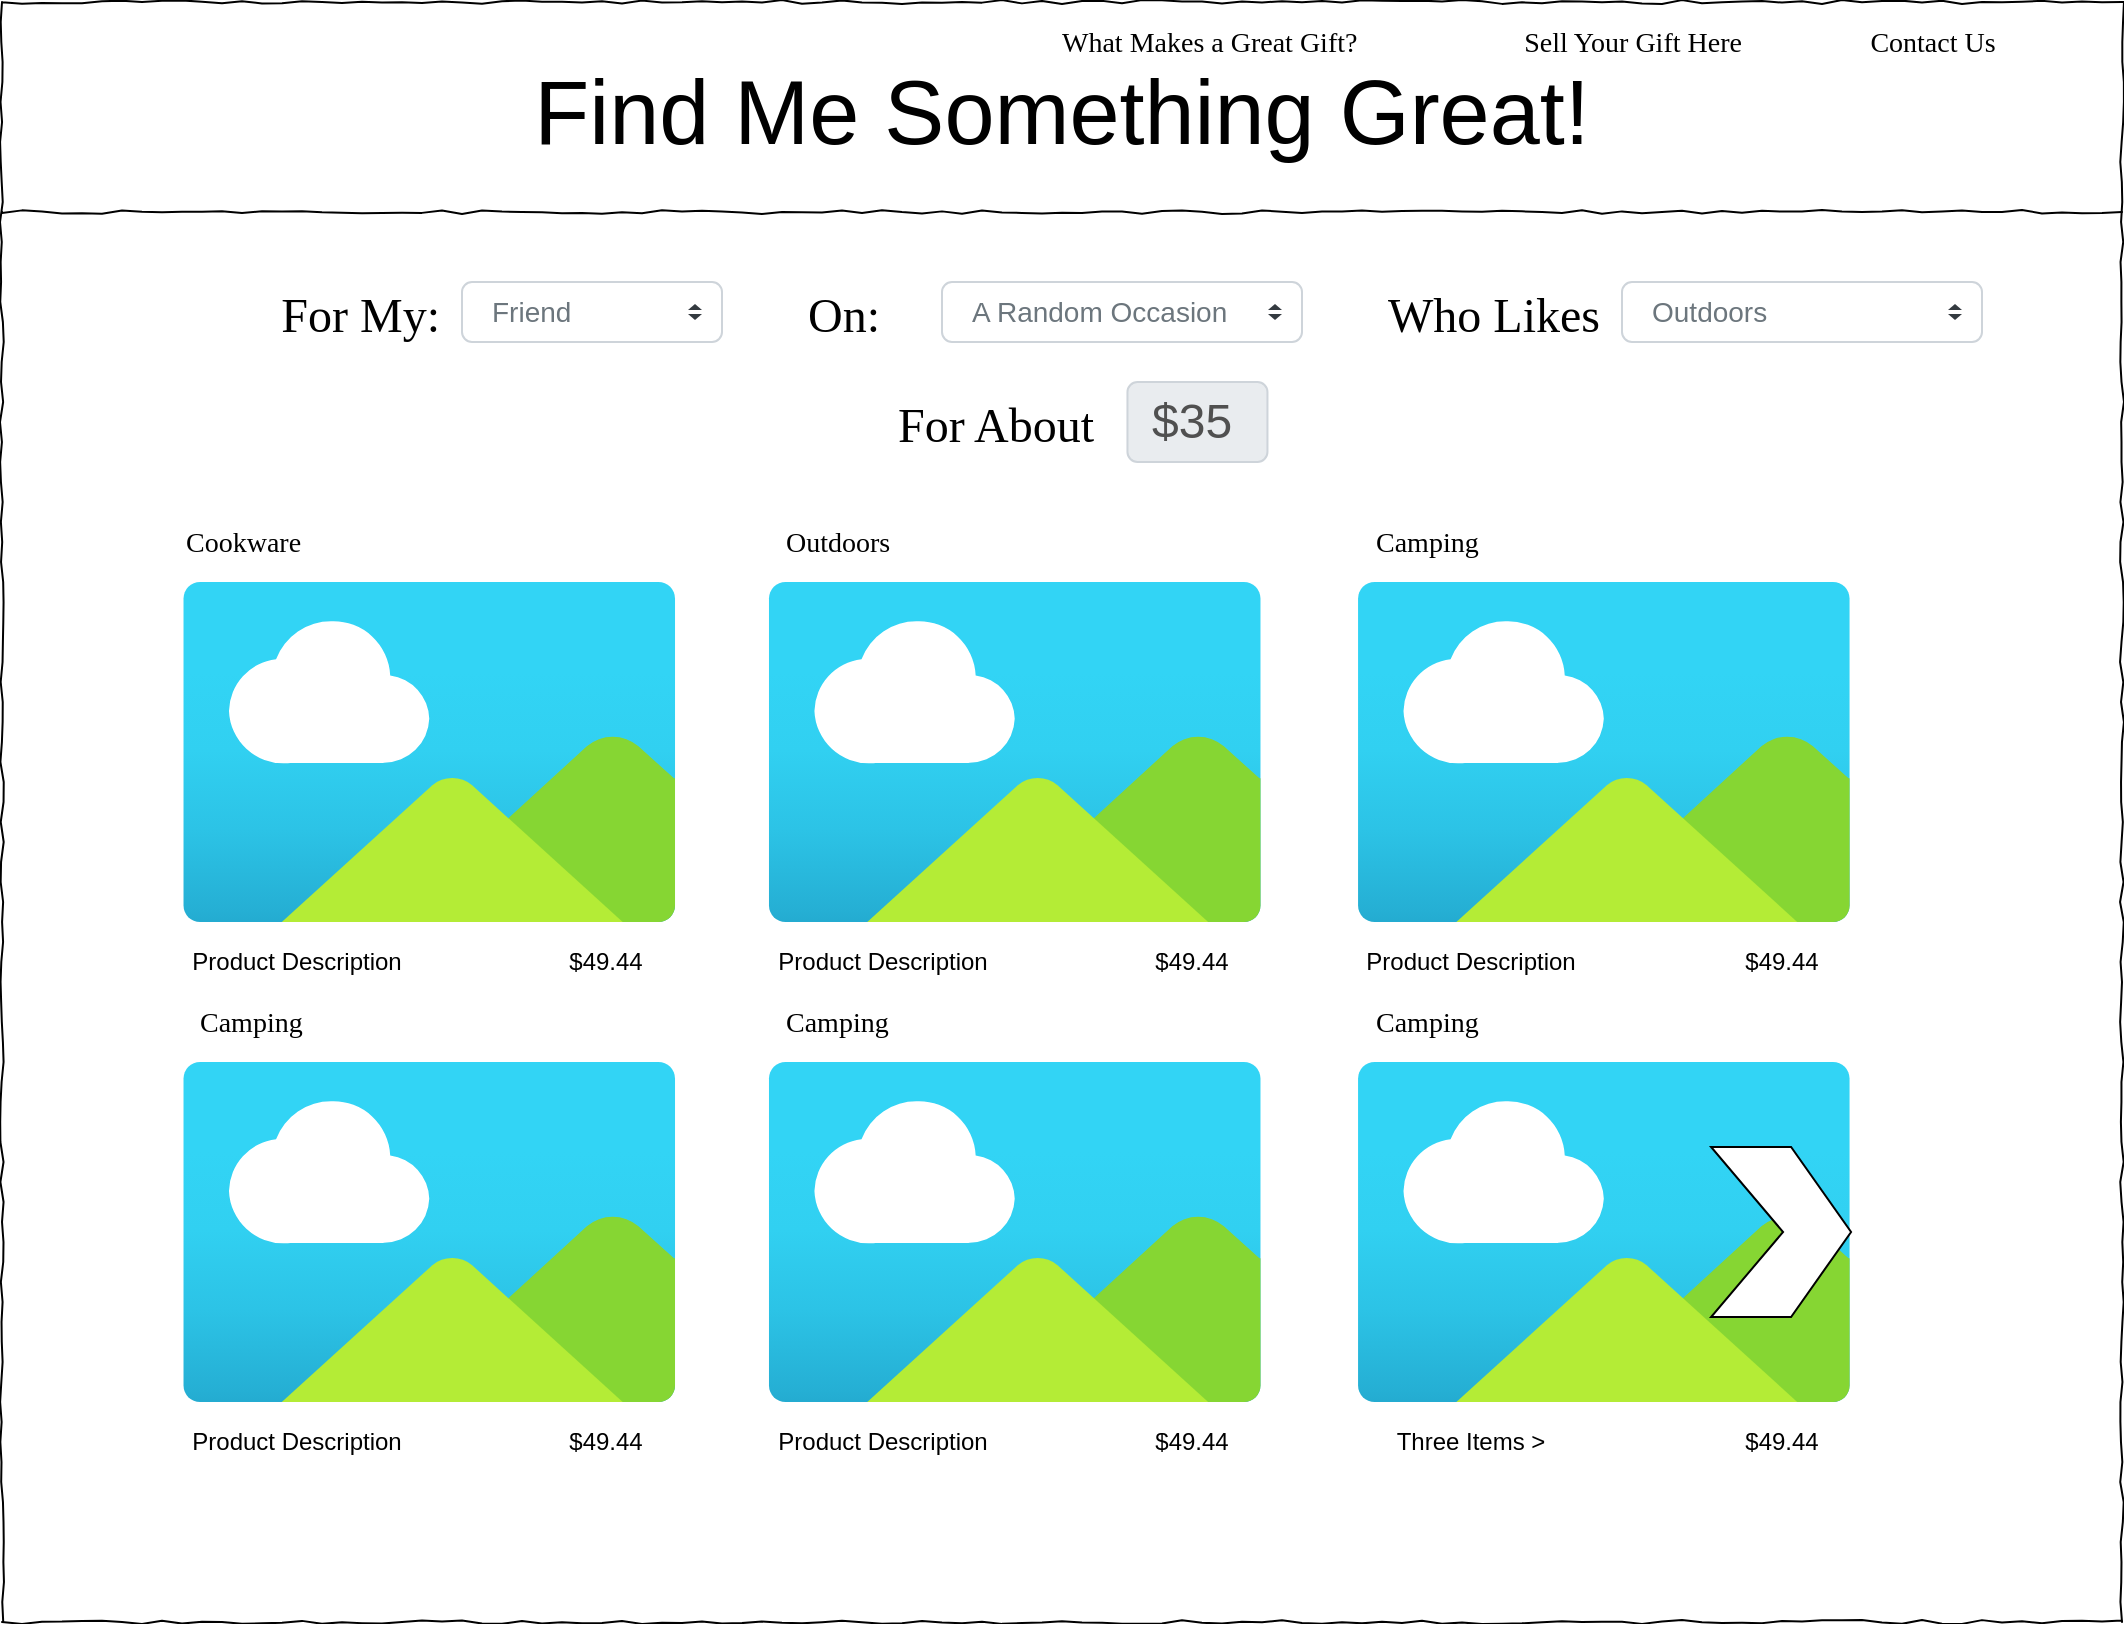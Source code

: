 <mxfile version="14.9.2" type="github">
  <diagram name="Page-1" id="03018318-947c-dd8e-b7a3-06fadd420f32">
    <mxGraphModel dx="1635" dy="838" grid="1" gridSize="10" guides="1" tooltips="1" connect="1" arrows="1" fold="1" page="1" pageScale="1" pageWidth="1100" pageHeight="850" background="none" math="0" shadow="0">
      <root>
        <mxCell id="0" />
        <mxCell id="1" parent="0" />
        <mxCell id="677b7b8949515195-1" value="" style="whiteSpace=wrap;html=1;rounded=0;shadow=0;labelBackgroundColor=none;strokeColor=#000000;strokeWidth=1;fillColor=none;fontFamily=Verdana;fontSize=12;fontColor=#000000;align=center;comic=1;" parent="1" vertex="1">
          <mxGeometry x="20" y="20" width="1060" height="810" as="geometry" />
        </mxCell>
        <mxCell id="677b7b8949515195-9" value="" style="line;strokeWidth=1;html=1;rounded=0;shadow=0;labelBackgroundColor=none;fillColor=none;fontFamily=Verdana;fontSize=14;fontColor=#000000;align=center;comic=1;" parent="1" vertex="1">
          <mxGeometry x="20" y="120" width="1060" height="10" as="geometry" />
        </mxCell>
        <mxCell id="677b7b8949515195-31" value="Sell Your Gift Here" style="text;html=1;points=[];align=center;verticalAlign=top;spacingTop=-4;fontSize=14;fontFamily=Verdana" parent="1" vertex="1">
          <mxGeometry x="750" y="30" width="170" height="20" as="geometry" />
        </mxCell>
        <mxCell id="677b7b8949515195-40" value="Contact Us" style="text;html=1;points=[];align=center;verticalAlign=top;spacingTop=-4;fontSize=14;fontFamily=Verdana" parent="1" vertex="1">
          <mxGeometry x="900" y="30" width="170" height="20" as="geometry" />
        </mxCell>
        <mxCell id="677b7b8949515195-41" value="Cookware" style="text;html=1;points=[];align=left;verticalAlign=top;spacingTop=-4;fontSize=14;fontFamily=Verdana" parent="1" vertex="1">
          <mxGeometry x="110" y="280" width="170" height="20" as="geometry" />
        </mxCell>
        <mxCell id="wkEnU2eC2aoJAp2DE3lK-4" value="What Makes a Great Gift?" style="text;html=1;points=[];align=left;verticalAlign=top;spacingTop=-4;fontSize=14;fontFamily=Verdana" parent="1" vertex="1">
          <mxGeometry x="547.73" y="30" width="180" height="20" as="geometry" />
        </mxCell>
        <mxCell id="NHuKLVVBAHKnMJmN-_oQ-1" value="Outdoors" style="text;html=1;points=[];align=left;verticalAlign=top;spacingTop=-4;fontSize=14;fontFamily=Verdana" parent="1" vertex="1">
          <mxGeometry x="410" y="280" width="170" height="20" as="geometry" />
        </mxCell>
        <mxCell id="NHuKLVVBAHKnMJmN-_oQ-2" value="" style="aspect=fixed;html=1;points=[];align=center;image;fontSize=12;image=img/lib/azure2/general/Image.svg;" parent="1" vertex="1">
          <mxGeometry x="110" y="310" width="247.27" height="170" as="geometry" />
        </mxCell>
        <mxCell id="NHuKLVVBAHKnMJmN-_oQ-4" value="Product Description" style="text;html=1;strokeColor=none;fillColor=none;align=center;verticalAlign=middle;whiteSpace=wrap;rounded=0;" parent="1" vertex="1">
          <mxGeometry x="80" y="490" width="175" height="20" as="geometry" />
        </mxCell>
        <mxCell id="NHuKLVVBAHKnMJmN-_oQ-5" value="$49.44" style="text;html=1;strokeColor=none;fillColor=none;align=center;verticalAlign=middle;whiteSpace=wrap;rounded=0;" parent="1" vertex="1">
          <mxGeometry x="287.27" y="490" width="70" height="20" as="geometry" />
        </mxCell>
        <mxCell id="NHuKLVVBAHKnMJmN-_oQ-6" value="" style="aspect=fixed;html=1;points=[];align=center;image;fontSize=12;image=img/lib/azure2/general/Image.svg;" parent="1" vertex="1">
          <mxGeometry x="402.73" y="310" width="247.27" height="170" as="geometry" />
        </mxCell>
        <mxCell id="NHuKLVVBAHKnMJmN-_oQ-7" value="Product Description" style="text;html=1;strokeColor=none;fillColor=none;align=center;verticalAlign=middle;whiteSpace=wrap;rounded=0;" parent="1" vertex="1">
          <mxGeometry x="372.73" y="490" width="175" height="20" as="geometry" />
        </mxCell>
        <mxCell id="NHuKLVVBAHKnMJmN-_oQ-8" value="$49.44" style="text;html=1;strokeColor=none;fillColor=none;align=center;verticalAlign=middle;whiteSpace=wrap;rounded=0;" parent="1" vertex="1">
          <mxGeometry x="580" y="490" width="70" height="20" as="geometry" />
        </mxCell>
        <mxCell id="NHuKLVVBAHKnMJmN-_oQ-9" value="Camping" style="text;html=1;points=[];align=left;verticalAlign=top;spacingTop=-4;fontSize=14;fontFamily=Verdana" parent="1" vertex="1">
          <mxGeometry x="704.54" y="280" width="170" height="20" as="geometry" />
        </mxCell>
        <mxCell id="NHuKLVVBAHKnMJmN-_oQ-10" value="" style="aspect=fixed;html=1;points=[];align=center;image;fontSize=12;image=img/lib/azure2/general/Image.svg;" parent="1" vertex="1">
          <mxGeometry x="697.27" y="310" width="247.27" height="170" as="geometry" />
        </mxCell>
        <mxCell id="NHuKLVVBAHKnMJmN-_oQ-11" value="Product Description" style="text;html=1;strokeColor=none;fillColor=none;align=center;verticalAlign=middle;whiteSpace=wrap;rounded=0;" parent="1" vertex="1">
          <mxGeometry x="667.27" y="490" width="175" height="20" as="geometry" />
        </mxCell>
        <mxCell id="NHuKLVVBAHKnMJmN-_oQ-12" value="$49.44" style="text;html=1;strokeColor=none;fillColor=none;align=center;verticalAlign=middle;whiteSpace=wrap;rounded=0;" parent="1" vertex="1">
          <mxGeometry x="874.54" y="490" width="70" height="20" as="geometry" />
        </mxCell>
        <mxCell id="NHuKLVVBAHKnMJmN-_oQ-13" value="&lt;font style=&quot;font-size: 24px&quot;&gt;For My:&lt;br&gt;&lt;/font&gt;" style="text;html=1;points=[];align=right;verticalAlign=top;spacingTop=-4;fontSize=14;fontFamily=Verdana" parent="1" vertex="1">
          <mxGeometry x="70.0" y="160" width="170" height="30" as="geometry" />
        </mxCell>
        <mxCell id="NHuKLVVBAHKnMJmN-_oQ-14" value="Friend" style="html=1;shadow=0;dashed=0;shape=mxgraph.bootstrap.rrect;rSize=5;fillColor=#ffffff;strokeColor=#CED4DA;align=left;spacing=15;fontSize=14;fontColor=#6C767D;" parent="1" vertex="1">
          <mxGeometry x="250" y="160" width="130" height="30" as="geometry" />
        </mxCell>
        <mxCell id="NHuKLVVBAHKnMJmN-_oQ-15" value="" style="shape=triangle;direction=south;fillColor=#343A40;strokeColor=none;perimeter=none;" parent="NHuKLVVBAHKnMJmN-_oQ-14" vertex="1">
          <mxGeometry x="1" y="0.5" width="7" height="3" relative="1" as="geometry">
            <mxPoint x="-17" y="1" as="offset" />
          </mxGeometry>
        </mxCell>
        <mxCell id="NHuKLVVBAHKnMJmN-_oQ-16" value="" style="shape=triangle;direction=north;fillColor=#343A40;strokeColor=none;perimeter=none;" parent="NHuKLVVBAHKnMJmN-_oQ-14" vertex="1">
          <mxGeometry x="1" y="0.5" width="7" height="3" relative="1" as="geometry">
            <mxPoint x="-17" y="-4" as="offset" />
          </mxGeometry>
        </mxCell>
        <mxCell id="NHuKLVVBAHKnMJmN-_oQ-17" value="&lt;font style=&quot;font-size: 24px&quot;&gt;Who Likes&lt;br&gt;&lt;/font&gt;" style="text;html=1;points=[];align=right;verticalAlign=top;spacingTop=-4;fontSize=14;fontFamily=Verdana" parent="1" vertex="1">
          <mxGeometry x="650" y="160" width="170" height="30" as="geometry" />
        </mxCell>
        <mxCell id="NHuKLVVBAHKnMJmN-_oQ-18" value="&lt;font style=&quot;font-size: 24px&quot;&gt;On:&lt;br&gt;&lt;/font&gt;" style="text;html=1;points=[];align=right;verticalAlign=top;spacingTop=-4;fontSize=14;fontFamily=Verdana" parent="1" vertex="1">
          <mxGeometry x="390" y="160" width="70" height="30" as="geometry" />
        </mxCell>
        <mxCell id="NHuKLVVBAHKnMJmN-_oQ-19" value="A Random Occasion" style="html=1;shadow=0;dashed=0;shape=mxgraph.bootstrap.rrect;rSize=5;fillColor=#ffffff;strokeColor=#CED4DA;align=left;spacing=15;fontSize=14;fontColor=#6C767D;" parent="1" vertex="1">
          <mxGeometry x="490" y="160" width="180" height="30" as="geometry" />
        </mxCell>
        <mxCell id="NHuKLVVBAHKnMJmN-_oQ-20" value="" style="shape=triangle;direction=south;fillColor=#343A40;strokeColor=none;perimeter=none;" parent="NHuKLVVBAHKnMJmN-_oQ-19" vertex="1">
          <mxGeometry x="1" y="0.5" width="7" height="3" relative="1" as="geometry">
            <mxPoint x="-17" y="1" as="offset" />
          </mxGeometry>
        </mxCell>
        <mxCell id="NHuKLVVBAHKnMJmN-_oQ-21" value="" style="shape=triangle;direction=north;fillColor=#343A40;strokeColor=none;perimeter=none;" parent="NHuKLVVBAHKnMJmN-_oQ-19" vertex="1">
          <mxGeometry x="1" y="0.5" width="7" height="3" relative="1" as="geometry">
            <mxPoint x="-17" y="-4" as="offset" />
          </mxGeometry>
        </mxCell>
        <mxCell id="NHuKLVVBAHKnMJmN-_oQ-22" value="Outdoors" style="html=1;shadow=0;dashed=0;shape=mxgraph.bootstrap.rrect;rSize=5;fillColor=#ffffff;strokeColor=#CED4DA;align=left;spacing=15;fontSize=14;fontColor=#6C767D;" parent="1" vertex="1">
          <mxGeometry x="830" y="160" width="180" height="30" as="geometry" />
        </mxCell>
        <mxCell id="NHuKLVVBAHKnMJmN-_oQ-23" value="" style="shape=triangle;direction=south;fillColor=#343A40;strokeColor=none;perimeter=none;" parent="NHuKLVVBAHKnMJmN-_oQ-22" vertex="1">
          <mxGeometry x="1" y="0.5" width="7" height="3" relative="1" as="geometry">
            <mxPoint x="-17" y="1" as="offset" />
          </mxGeometry>
        </mxCell>
        <mxCell id="NHuKLVVBAHKnMJmN-_oQ-24" value="" style="shape=triangle;direction=north;fillColor=#343A40;strokeColor=none;perimeter=none;" parent="NHuKLVVBAHKnMJmN-_oQ-22" vertex="1">
          <mxGeometry x="1" y="0.5" width="7" height="3" relative="1" as="geometry">
            <mxPoint x="-17" y="-4" as="offset" />
          </mxGeometry>
        </mxCell>
        <mxCell id="NHuKLVVBAHKnMJmN-_oQ-26" value="&lt;font style=&quot;font-size: 24px&quot;&gt;For About&amp;nbsp;&lt;br&gt;&lt;/font&gt;" style="text;html=1;points=[];align=right;verticalAlign=top;spacingTop=-4;fontSize=14;fontFamily=Verdana" parent="1" vertex="1">
          <mxGeometry x="402.73" y="215" width="170" height="30" as="geometry" />
        </mxCell>
        <mxCell id="NHuKLVVBAHKnMJmN-_oQ-27" value="&lt;font style=&quot;font-size: 24px&quot;&gt;$35&lt;/font&gt;" style="html=1;shadow=0;dashed=0;shape=mxgraph.bootstrap.rrect;rSize=5;strokeColor=#CED4DA;strokeWidth=1;fillColor=#E9ECEF;fontColor=#505050;whiteSpace=wrap;align=left;verticalAlign=middle;spacingLeft=10;fontSize=14;" parent="1" vertex="1">
          <mxGeometry x="582.73" y="210" width="70" height="40" as="geometry" />
        </mxCell>
        <mxCell id="NHuKLVVBAHKnMJmN-_oQ-28" value="Find Me Something Great!" style="text;html=1;strokeColor=none;fillColor=none;align=center;verticalAlign=middle;whiteSpace=wrap;rounded=0;fontSize=45;" parent="1" vertex="1">
          <mxGeometry x="180" y="65" width="740" height="20" as="geometry" />
        </mxCell>
        <mxCell id="NHuKLVVBAHKnMJmN-_oQ-29" value="Camping" style="text;html=1;points=[];align=left;verticalAlign=top;spacingTop=-4;fontSize=14;fontFamily=Verdana" parent="1" vertex="1">
          <mxGeometry x="117.27" y="520" width="170" height="20" as="geometry" />
        </mxCell>
        <mxCell id="NHuKLVVBAHKnMJmN-_oQ-30" value="" style="aspect=fixed;html=1;points=[];align=center;image;fontSize=12;image=img/lib/azure2/general/Image.svg;" parent="1" vertex="1">
          <mxGeometry x="110" y="550" width="247.27" height="170" as="geometry" />
        </mxCell>
        <mxCell id="NHuKLVVBAHKnMJmN-_oQ-31" value="Product Description" style="text;html=1;strokeColor=none;fillColor=none;align=center;verticalAlign=middle;whiteSpace=wrap;rounded=0;" parent="1" vertex="1">
          <mxGeometry x="80" y="730" width="175" height="20" as="geometry" />
        </mxCell>
        <mxCell id="NHuKLVVBAHKnMJmN-_oQ-32" value="$49.44" style="text;html=1;strokeColor=none;fillColor=none;align=center;verticalAlign=middle;whiteSpace=wrap;rounded=0;" parent="1" vertex="1">
          <mxGeometry x="287.27" y="730" width="70" height="20" as="geometry" />
        </mxCell>
        <mxCell id="NHuKLVVBAHKnMJmN-_oQ-33" value="Camping" style="text;html=1;points=[];align=left;verticalAlign=top;spacingTop=-4;fontSize=14;fontFamily=Verdana" parent="1" vertex="1">
          <mxGeometry x="410.0" y="520" width="170" height="20" as="geometry" />
        </mxCell>
        <mxCell id="NHuKLVVBAHKnMJmN-_oQ-34" value="" style="aspect=fixed;html=1;points=[];align=center;image;fontSize=12;image=img/lib/azure2/general/Image.svg;" parent="1" vertex="1">
          <mxGeometry x="402.73" y="550" width="247.27" height="170" as="geometry" />
        </mxCell>
        <mxCell id="NHuKLVVBAHKnMJmN-_oQ-35" value="Product Description" style="text;html=1;strokeColor=none;fillColor=none;align=center;verticalAlign=middle;whiteSpace=wrap;rounded=0;" parent="1" vertex="1">
          <mxGeometry x="372.73" y="730" width="175" height="20" as="geometry" />
        </mxCell>
        <mxCell id="NHuKLVVBAHKnMJmN-_oQ-36" value="$49.44" style="text;html=1;strokeColor=none;fillColor=none;align=center;verticalAlign=middle;whiteSpace=wrap;rounded=0;" parent="1" vertex="1">
          <mxGeometry x="580" y="730" width="70" height="20" as="geometry" />
        </mxCell>
        <mxCell id="NHuKLVVBAHKnMJmN-_oQ-37" value="Camping" style="text;html=1;points=[];align=left;verticalAlign=top;spacingTop=-4;fontSize=14;fontFamily=Verdana" parent="1" vertex="1">
          <mxGeometry x="704.54" y="520" width="170" height="20" as="geometry" />
        </mxCell>
        <mxCell id="NHuKLVVBAHKnMJmN-_oQ-38" value="" style="aspect=fixed;html=1;points=[];align=center;image;fontSize=12;image=img/lib/azure2/general/Image.svg;" parent="1" vertex="1">
          <mxGeometry x="697.27" y="550" width="247.27" height="170" as="geometry" />
        </mxCell>
        <mxCell id="NHuKLVVBAHKnMJmN-_oQ-39" value="Three Items &amp;gt;" style="text;html=1;strokeColor=none;fillColor=none;align=center;verticalAlign=middle;whiteSpace=wrap;rounded=0;" parent="1" vertex="1">
          <mxGeometry x="667.27" y="730" width="175" height="20" as="geometry" />
        </mxCell>
        <mxCell id="NHuKLVVBAHKnMJmN-_oQ-40" value="$49.44" style="text;html=1;strokeColor=none;fillColor=none;align=center;verticalAlign=middle;whiteSpace=wrap;rounded=0;" parent="1" vertex="1">
          <mxGeometry x="874.54" y="730" width="70" height="20" as="geometry" />
        </mxCell>
        <mxCell id="NHuKLVVBAHKnMJmN-_oQ-41" value="" style="shape=image;html=1;verticalAlign=top;verticalLabelPosition=bottom;labelBackgroundColor=#ffffff;imageAspect=0;aspect=fixed;image=https://cdn3.iconfinder.com/data/icons/e-face/128/_Rolling_on_the_Floor_Laughing-128.png;fontSize=45;" parent="1" vertex="1">
          <mxGeometry x="102" y="36" width="78" height="78" as="geometry" />
        </mxCell>
        <mxCell id="IxQf1AARyOohvcR5W-7k-1" value="" style="html=1;shadow=0;dashed=0;align=center;verticalAlign=middle;shape=mxgraph.arrows2.arrow;dy=0;dx=30;notch=36;" parent="1" vertex="1">
          <mxGeometry x="874.54" y="592.5" width="70" height="85" as="geometry" />
        </mxCell>
      </root>
    </mxGraphModel>
  </diagram>
</mxfile>
